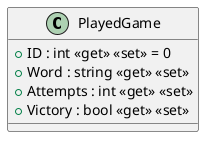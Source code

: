 @startuml
class PlayedGame {
    + ID : int <<get>> <<set>> = 0
    + Word : string <<get>> <<set>>
    + Attempts : int <<get>> <<set>>
    + Victory : bool <<get>> <<set>>
}
@enduml
